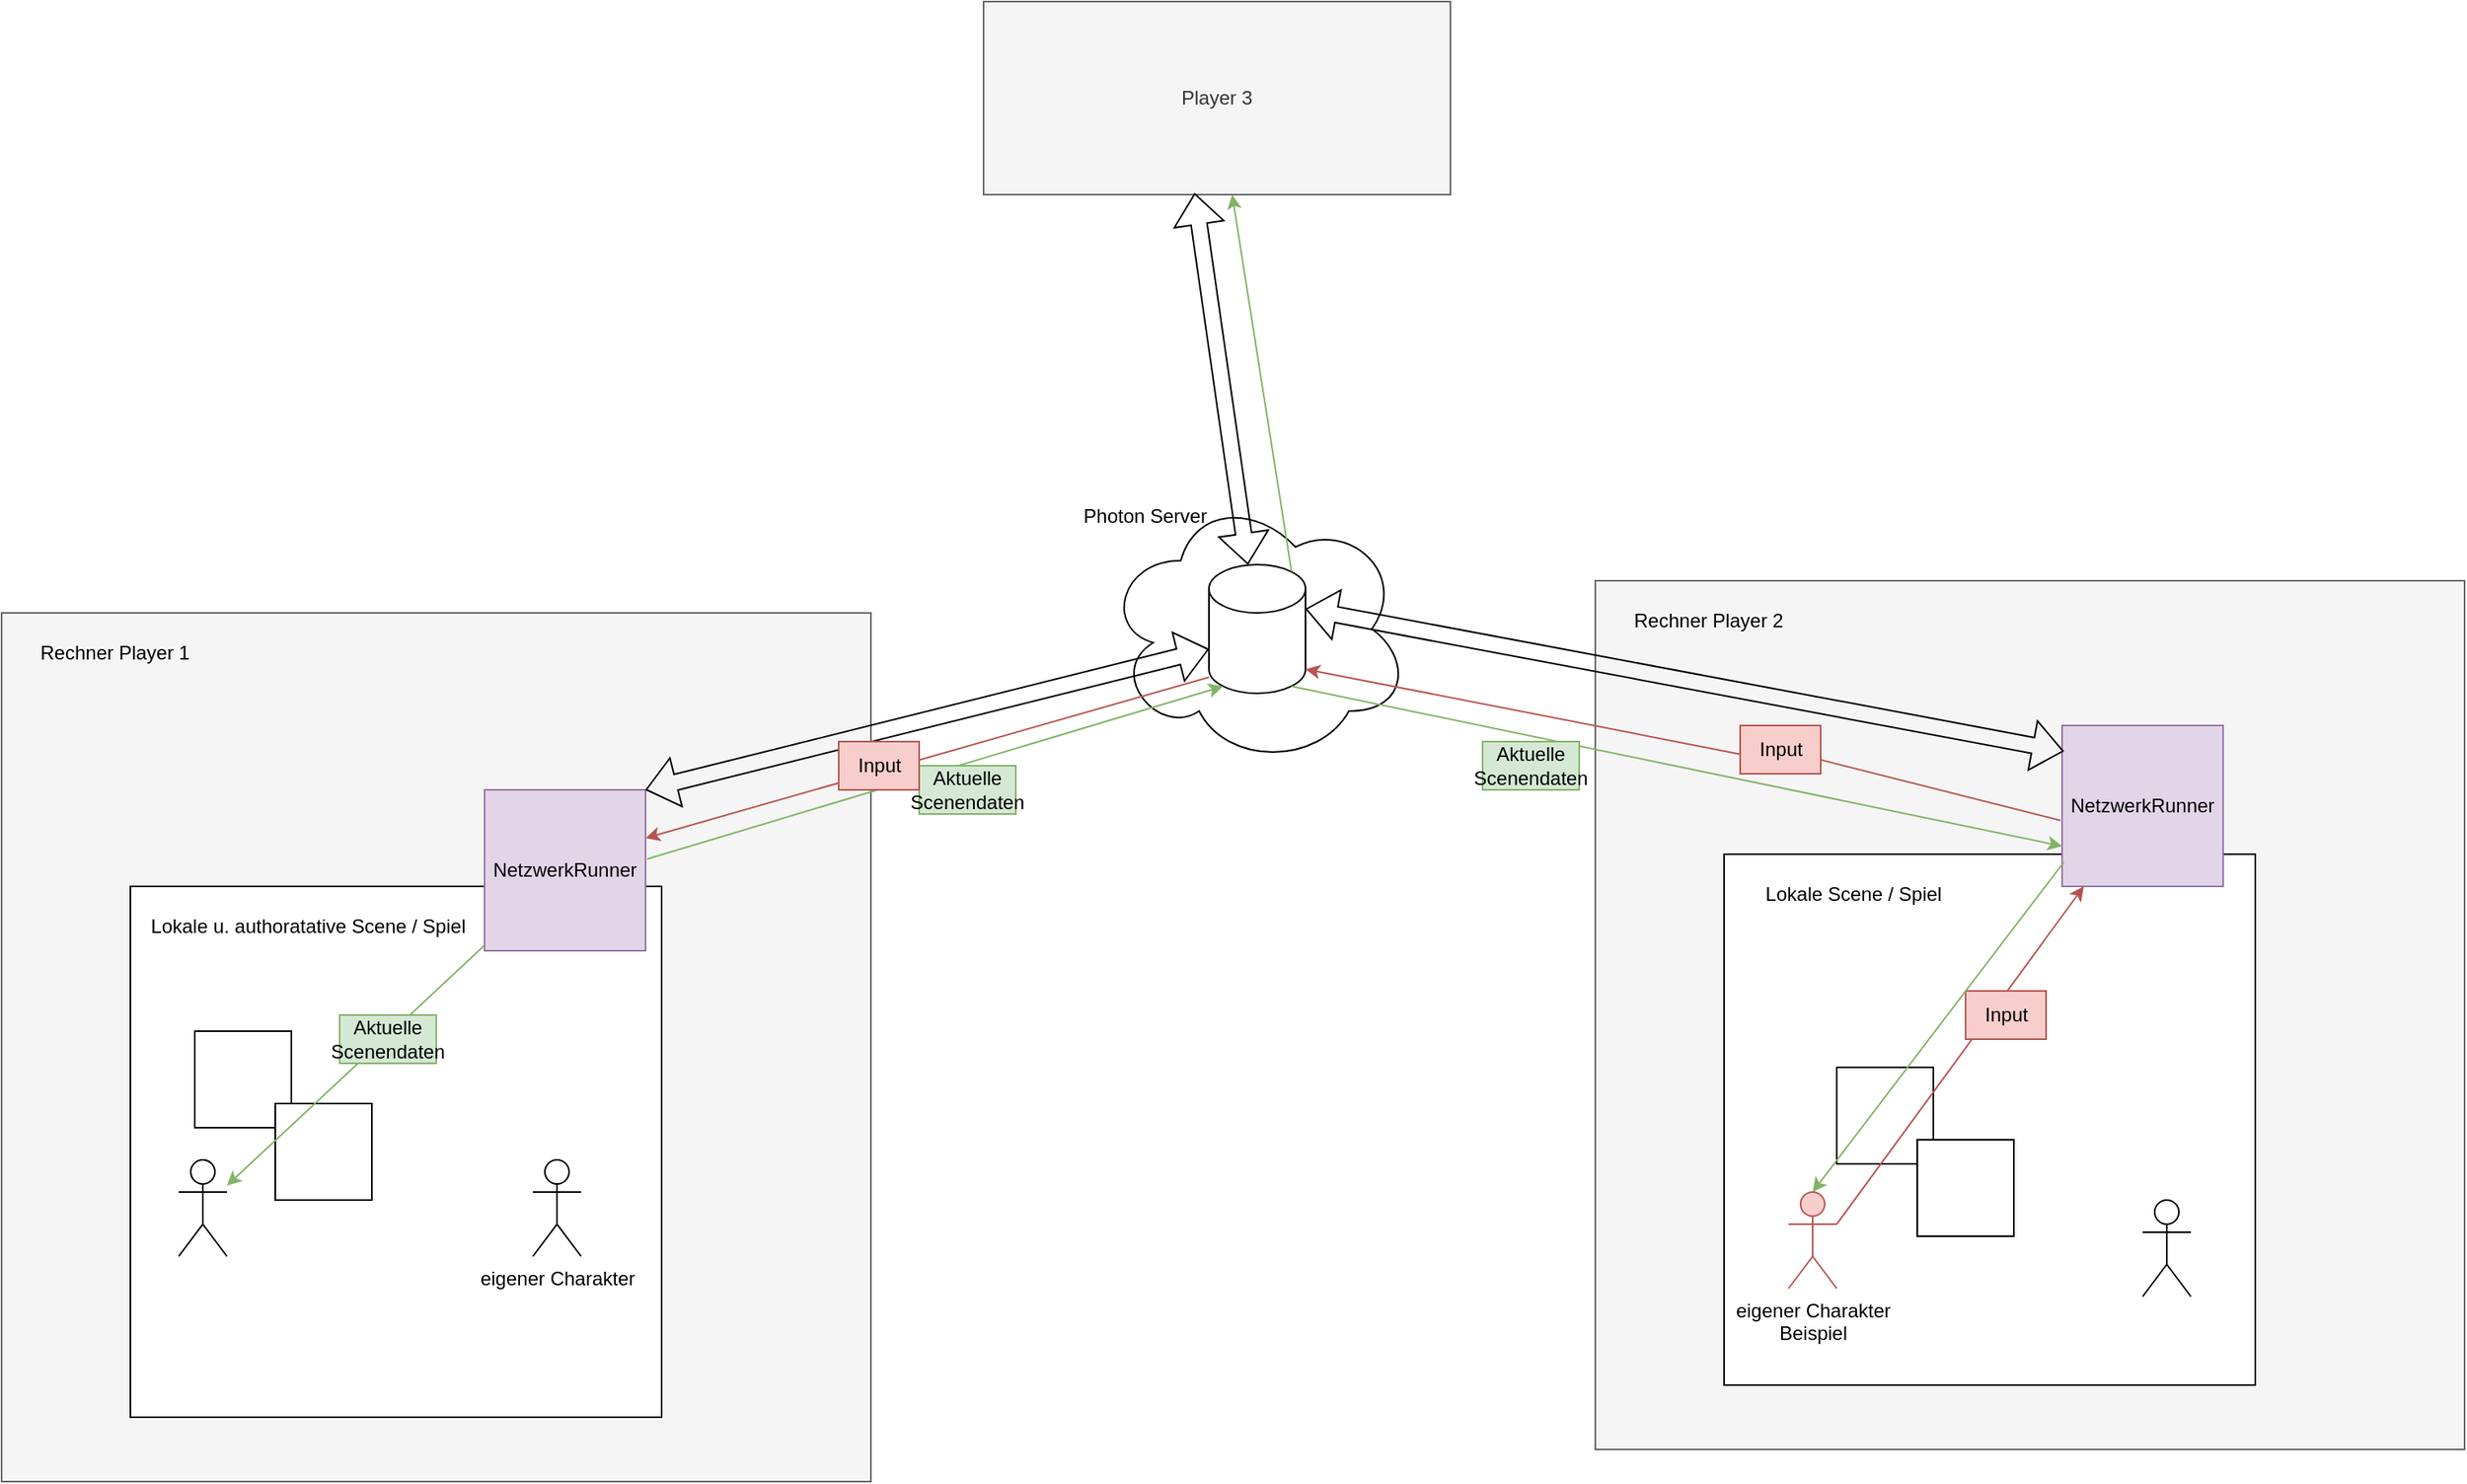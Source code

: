 <mxfile version="20.8.10" type="device"><diagram name="Seite-1" id="IkJD_OUXBRT7uI5zvWDu"><mxGraphModel dx="1550" dy="2063" grid="1" gridSize="10" guides="1" tooltips="1" connect="1" arrows="1" fold="1" page="1" pageScale="1" pageWidth="827" pageHeight="1169" math="0" shadow="0"><root><mxCell id="0"/><mxCell id="1" parent="0"/><mxCell id="UL0_bUXh6x6GkjzQ9MY4-5" value="" style="ellipse;shape=cloud;whiteSpace=wrap;html=1;" parent="1" vertex="1"><mxGeometry x="695" y="-45" width="190" height="170" as="geometry"/></mxCell><mxCell id="UL0_bUXh6x6GkjzQ9MY4-3" value="" style="whiteSpace=wrap;html=1;aspect=fixed;fillColor=#f5f5f5;fontColor=#333333;strokeColor=#666666;" parent="1" vertex="1"><mxGeometry x="10" y="30" width="540" height="540" as="geometry"/></mxCell><mxCell id="UL0_bUXh6x6GkjzQ9MY4-1" value="" style="whiteSpace=wrap;html=1;aspect=fixed;" parent="1" vertex="1"><mxGeometry x="90" y="200" width="330" height="330" as="geometry"/></mxCell><mxCell id="UL0_bUXh6x6GkjzQ9MY4-2" value="NetzwerkRunner" style="whiteSpace=wrap;html=1;aspect=fixed;fillColor=#e1d5e7;strokeColor=#9673a6;" parent="1" vertex="1"><mxGeometry x="310" y="140" width="100" height="100" as="geometry"/></mxCell><mxCell id="UL0_bUXh6x6GkjzQ9MY4-4" value="" style="shape=cylinder3;whiteSpace=wrap;html=1;boundedLbl=1;backgroundOutline=1;size=15;" parent="1" vertex="1"><mxGeometry x="760" width="60" height="80" as="geometry"/></mxCell><mxCell id="UL0_bUXh6x6GkjzQ9MY4-6" value="Photon Server" style="text;html=1;align=center;verticalAlign=middle;resizable=0;points=[];autosize=1;strokeColor=none;fillColor=none;" parent="1" vertex="1"><mxGeometry x="670" y="-45" width="100" height="30" as="geometry"/></mxCell><mxCell id="UL0_bUXh6x6GkjzQ9MY4-7" value="Rechner Player 1" style="text;html=1;align=center;verticalAlign=middle;resizable=0;points=[];autosize=1;strokeColor=none;fillColor=none;" parent="1" vertex="1"><mxGeometry x="20" y="40" width="120" height="30" as="geometry"/></mxCell><mxCell id="UL0_bUXh6x6GkjzQ9MY4-8" value="Lokale u. authoratative Scene / Spiel" style="text;html=1;align=center;verticalAlign=middle;resizable=0;points=[];autosize=1;strokeColor=none;fillColor=none;" parent="1" vertex="1"><mxGeometry x="90" y="210" width="220" height="30" as="geometry"/></mxCell><mxCell id="UL0_bUXh6x6GkjzQ9MY4-9" value="" style="whiteSpace=wrap;html=1;aspect=fixed;fillColor=#f5f5f5;fontColor=#333333;strokeColor=#666666;" parent="1" vertex="1"><mxGeometry x="1000" y="10" width="540" height="540" as="geometry"/></mxCell><mxCell id="UL0_bUXh6x6GkjzQ9MY4-10" value="" style="whiteSpace=wrap;html=1;aspect=fixed;" parent="1" vertex="1"><mxGeometry x="1080" y="180" width="330" height="330" as="geometry"/></mxCell><mxCell id="UL0_bUXh6x6GkjzQ9MY4-12" value="Rechner Player 2" style="text;html=1;align=center;verticalAlign=middle;resizable=0;points=[];autosize=1;strokeColor=none;fillColor=none;" parent="1" vertex="1"><mxGeometry x="1010" y="20" width="120" height="30" as="geometry"/></mxCell><mxCell id="UL0_bUXh6x6GkjzQ9MY4-13" value="Lokale Scene / Spiel" style="text;html=1;align=center;verticalAlign=middle;resizable=0;points=[];autosize=1;strokeColor=none;fillColor=none;" parent="1" vertex="1"><mxGeometry x="1090" y="190" width="140" height="30" as="geometry"/></mxCell><mxCell id="UL0_bUXh6x6GkjzQ9MY4-14" value="eigener Charakter" style="shape=umlActor;verticalLabelPosition=bottom;verticalAlign=top;html=1;outlineConnect=0;" parent="1" vertex="1"><mxGeometry x="340" y="370" width="30" height="60" as="geometry"/></mxCell><mxCell id="UL0_bUXh6x6GkjzQ9MY4-15" value="eigener Charakter&lt;br&gt;Beispiel" style="shape=umlActor;verticalLabelPosition=bottom;verticalAlign=top;html=1;outlineConnect=0;fillColor=#f8cecc;strokeColor=#b85450;" parent="1" vertex="1"><mxGeometry x="1120" y="390" width="30" height="60" as="geometry"/></mxCell><mxCell id="UL0_bUXh6x6GkjzQ9MY4-21" value="NetzwerkRunner" style="whiteSpace=wrap;html=1;aspect=fixed;fillColor=#e1d5e7;strokeColor=#9673a6;" parent="1" vertex="1"><mxGeometry x="1290" y="100" width="100" height="100" as="geometry"/></mxCell><mxCell id="UL0_bUXh6x6GkjzQ9MY4-22" value="" style="shape=flexArrow;endArrow=classic;startArrow=classic;html=1;rounded=0;exitX=1;exitY=0;exitDx=0;exitDy=0;entryX=0;entryY=0;entryDx=0;entryDy=52.5;entryPerimeter=0;" parent="1" source="UL0_bUXh6x6GkjzQ9MY4-2" target="UL0_bUXh6x6GkjzQ9MY4-4" edge="1"><mxGeometry width="100" height="100" relative="1" as="geometry"><mxPoint x="690" y="370" as="sourcePoint"/><mxPoint x="790" y="270" as="targetPoint"/></mxGeometry></mxCell><mxCell id="UL0_bUXh6x6GkjzQ9MY4-23" value="" style="shape=flexArrow;endArrow=classic;startArrow=classic;html=1;rounded=0;entryX=1;entryY=0;entryDx=0;entryDy=27.5;entryPerimeter=0;exitX=0.01;exitY=0.16;exitDx=0;exitDy=0;exitPerimeter=0;" parent="1" source="UL0_bUXh6x6GkjzQ9MY4-21" target="UL0_bUXh6x6GkjzQ9MY4-4" edge="1"><mxGeometry width="100" height="100" relative="1" as="geometry"><mxPoint x="410" y="140" as="sourcePoint"/><mxPoint x="770" y="63" as="targetPoint"/></mxGeometry></mxCell><mxCell id="UL0_bUXh6x6GkjzQ9MY4-25" value="" style="whiteSpace=wrap;html=1;aspect=fixed;" parent="1" vertex="1"><mxGeometry x="130" y="290" width="60" height="60" as="geometry"/></mxCell><mxCell id="UL0_bUXh6x6GkjzQ9MY4-26" value="" style="whiteSpace=wrap;html=1;aspect=fixed;" parent="1" vertex="1"><mxGeometry x="180" y="335" width="60" height="60" as="geometry"/></mxCell><mxCell id="UL0_bUXh6x6GkjzQ9MY4-27" value="" style="shape=umlActor;verticalLabelPosition=bottom;verticalAlign=top;html=1;outlineConnect=0;" parent="1" vertex="1"><mxGeometry x="120" y="370" width="30" height="60" as="geometry"/></mxCell><mxCell id="UL0_bUXh6x6GkjzQ9MY4-28" value="" style="shape=umlActor;verticalLabelPosition=bottom;verticalAlign=top;html=1;outlineConnect=0;" parent="1" vertex="1"><mxGeometry x="1340" y="395" width="30" height="60" as="geometry"/></mxCell><mxCell id="UL0_bUXh6x6GkjzQ9MY4-29" value="" style="whiteSpace=wrap;html=1;aspect=fixed;" parent="1" vertex="1"><mxGeometry x="1150" y="312.5" width="60" height="60" as="geometry"/></mxCell><mxCell id="UL0_bUXh6x6GkjzQ9MY4-30" value="" style="whiteSpace=wrap;html=1;aspect=fixed;" parent="1" vertex="1"><mxGeometry x="1200" y="357.5" width="60" height="60" as="geometry"/></mxCell><mxCell id="UL0_bUXh6x6GkjzQ9MY4-31" value="" style="endArrow=classic;html=1;rounded=0;exitX=1;exitY=0.333;exitDx=0;exitDy=0;exitPerimeter=0;fillColor=#f8cecc;strokeColor=#b85450;" parent="1" source="UL0_bUXh6x6GkjzQ9MY4-15" target="UL0_bUXh6x6GkjzQ9MY4-21" edge="1"><mxGeometry width="50" height="50" relative="1" as="geometry"><mxPoint x="680" y="370" as="sourcePoint"/><mxPoint x="730" y="320" as="targetPoint"/></mxGeometry></mxCell><mxCell id="UL0_bUXh6x6GkjzQ9MY4-32" value="Input" style="text;html=1;align=center;verticalAlign=middle;resizable=0;points=[];autosize=1;strokeColor=#b85450;fillColor=#f8cecc;" parent="1" vertex="1"><mxGeometry x="1230" y="265" width="50" height="30" as="geometry"/></mxCell><mxCell id="UL0_bUXh6x6GkjzQ9MY4-33" value="" style="endArrow=classic;html=1;rounded=0;exitX=-0.01;exitY=0.59;exitDx=0;exitDy=0;fillColor=#f8cecc;strokeColor=#b85450;entryX=1;entryY=1;entryDx=0;entryDy=-15;entryPerimeter=0;exitPerimeter=0;startArrow=none;" parent="1" source="UL0_bUXh6x6GkjzQ9MY4-43" target="UL0_bUXh6x6GkjzQ9MY4-4" edge="1"><mxGeometry width="50" height="50" relative="1" as="geometry"><mxPoint x="1160" y="420" as="sourcePoint"/><mxPoint x="1313" y="210" as="targetPoint"/></mxGeometry></mxCell><mxCell id="UL0_bUXh6x6GkjzQ9MY4-34" value="" style="endArrow=classic;html=1;rounded=0;fillColor=#f8cecc;strokeColor=#b85450;" parent="1" edge="1"><mxGeometry width="50" height="50" relative="1" as="geometry"><mxPoint x="760" y="70" as="sourcePoint"/><mxPoint x="410" y="170" as="targetPoint"/></mxGeometry></mxCell><mxCell id="UL0_bUXh6x6GkjzQ9MY4-35" value="" style="endArrow=classic;html=1;rounded=0;fillColor=#d5e8d4;strokeColor=#82b366;" parent="1" source="UL0_bUXh6x6GkjzQ9MY4-2" target="UL0_bUXh6x6GkjzQ9MY4-27" edge="1"><mxGeometry width="50" height="50" relative="1" as="geometry"><mxPoint x="779" y="86" as="sourcePoint"/><mxPoint x="420" y="180" as="targetPoint"/></mxGeometry></mxCell><mxCell id="UL0_bUXh6x6GkjzQ9MY4-36" value="" style="endArrow=classic;html=1;rounded=0;exitX=1.01;exitY=0.43;exitDx=0;exitDy=0;fillColor=#d5e8d4;strokeColor=#82b366;exitPerimeter=0;entryX=0.145;entryY=1;entryDx=0;entryDy=-4.35;entryPerimeter=0;" parent="1" source="UL0_bUXh6x6GkjzQ9MY4-2" target="UL0_bUXh6x6GkjzQ9MY4-4" edge="1"><mxGeometry width="50" height="50" relative="1" as="geometry"><mxPoint x="560" y="200" as="sourcePoint"/><mxPoint x="610" y="150" as="targetPoint"/></mxGeometry></mxCell><mxCell id="UL0_bUXh6x6GkjzQ9MY4-37" value="" style="endArrow=classic;html=1;rounded=0;exitX=0.855;exitY=1;exitDx=0;exitDy=-4.35;exitPerimeter=0;entryX=0;entryY=0.75;entryDx=0;entryDy=0;fillColor=#d5e8d4;strokeColor=#82b366;" parent="1" source="UL0_bUXh6x6GkjzQ9MY4-4" target="UL0_bUXh6x6GkjzQ9MY4-21" edge="1"><mxGeometry width="50" height="50" relative="1" as="geometry"><mxPoint x="890" y="230" as="sourcePoint"/><mxPoint x="940" y="180" as="targetPoint"/></mxGeometry></mxCell><mxCell id="UL0_bUXh6x6GkjzQ9MY4-38" value="" style="endArrow=classic;html=1;rounded=0;exitX=0.01;exitY=0.85;exitDx=0;exitDy=0;exitPerimeter=0;entryX=0.5;entryY=0;entryDx=0;entryDy=0;fillColor=#d5e8d4;strokeColor=#82b366;entryPerimeter=0;" parent="1" source="UL0_bUXh6x6GkjzQ9MY4-21" target="UL0_bUXh6x6GkjzQ9MY4-15" edge="1"><mxGeometry width="50" height="50" relative="1" as="geometry"><mxPoint x="800" y="90" as="sourcePoint"/><mxPoint x="1300" y="185" as="targetPoint"/></mxGeometry></mxCell><mxCell id="UL0_bUXh6x6GkjzQ9MY4-39" value="Aktuelle Scenendaten" style="text;html=1;strokeColor=#82b366;fillColor=#d5e8d4;align=center;verticalAlign=middle;whiteSpace=wrap;rounded=0;" parent="1" vertex="1"><mxGeometry x="580" y="125" width="60" height="30" as="geometry"/></mxCell><mxCell id="UL0_bUXh6x6GkjzQ9MY4-41" value="Aktuelle Scenendaten" style="text;html=1;strokeColor=#82b366;fillColor=#d5e8d4;align=center;verticalAlign=middle;whiteSpace=wrap;rounded=0;" parent="1" vertex="1"><mxGeometry x="930" y="110" width="60" height="30" as="geometry"/></mxCell><mxCell id="UL0_bUXh6x6GkjzQ9MY4-42" value="Aktuelle Scenendaten" style="text;html=1;strokeColor=#82b366;fillColor=#d5e8d4;align=center;verticalAlign=middle;whiteSpace=wrap;rounded=0;" parent="1" vertex="1"><mxGeometry x="220" y="280" width="60" height="30" as="geometry"/></mxCell><mxCell id="UL0_bUXh6x6GkjzQ9MY4-44" value="" style="endArrow=none;html=1;rounded=0;exitX=-0.01;exitY=0.59;exitDx=0;exitDy=0;fillColor=#f8cecc;strokeColor=#b85450;exitPerimeter=0;" parent="1" source="UL0_bUXh6x6GkjzQ9MY4-21" target="UL0_bUXh6x6GkjzQ9MY4-43" edge="1"><mxGeometry width="50" height="50" relative="1" as="geometry"><mxPoint x="1289" y="159" as="sourcePoint"/><mxPoint x="820" y="65" as="targetPoint"/></mxGeometry></mxCell><mxCell id="UL0_bUXh6x6GkjzQ9MY4-43" value="Input" style="text;html=1;align=center;verticalAlign=middle;resizable=0;points=[];autosize=1;strokeColor=#b85450;fillColor=#f8cecc;" parent="1" vertex="1"><mxGeometry x="1090" y="100" width="50" height="30" as="geometry"/></mxCell><mxCell id="UL0_bUXh6x6GkjzQ9MY4-45" value="Input" style="text;html=1;align=center;verticalAlign=middle;resizable=0;points=[];autosize=1;strokeColor=#b85450;fillColor=#f8cecc;" parent="1" vertex="1"><mxGeometry x="530" y="110" width="50" height="30" as="geometry"/></mxCell><mxCell id="UL0_bUXh6x6GkjzQ9MY4-46" value="Player 3" style="rounded=0;whiteSpace=wrap;html=1;fillColor=#f5f5f5;fontColor=#333333;strokeColor=#666666;" parent="1" vertex="1"><mxGeometry x="620" y="-350" width="290" height="120" as="geometry"/></mxCell><mxCell id="UL0_bUXh6x6GkjzQ9MY4-47" value="" style="shape=flexArrow;endArrow=classic;startArrow=classic;html=1;rounded=0;entryX=0.452;entryY=0.992;entryDx=0;entryDy=0;entryPerimeter=0;" parent="1" source="UL0_bUXh6x6GkjzQ9MY4-4" target="UL0_bUXh6x6GkjzQ9MY4-46" edge="1"><mxGeometry width="100" height="100" relative="1" as="geometry"><mxPoint x="1195.5" y="-92" as="sourcePoint"/><mxPoint x="724.5" y="-180" as="targetPoint"/></mxGeometry></mxCell><mxCell id="UL0_bUXh6x6GkjzQ9MY4-48" value="" style="endArrow=classic;html=1;rounded=0;exitX=0.855;exitY=0;exitDx=0;exitDy=4.35;fillColor=#d5e8d4;strokeColor=#82b366;exitPerimeter=0;" parent="1" source="UL0_bUXh6x6GkjzQ9MY4-4" target="UL0_bUXh6x6GkjzQ9MY4-46" edge="1"><mxGeometry width="50" height="50" relative="1" as="geometry"><mxPoint x="421" y="193" as="sourcePoint"/><mxPoint x="780" y="-220" as="targetPoint"/></mxGeometry></mxCell></root></mxGraphModel></diagram></mxfile>